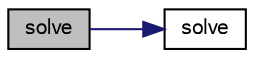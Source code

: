 digraph "solve"
{
  bgcolor="transparent";
  edge [fontname="FreeSans",fontsize="10",labelfontname="FreeSans",labelfontsize="10"];
  node [fontname="FreeSans",fontsize="10",shape=record];
  rankdir="LR";
  Node391 [label="solve",height=0.2,width=0.4,color="black", fillcolor="grey75", style="filled", fontcolor="black"];
  Node391 -> Node392 [color="midnightblue",fontsize="10",style="solid",fontname="FreeSans"];
  Node392 [label="solve",height=0.2,width=0.4,color="black",URL="$a25554.html#a940b54b858d50bc9de4620537dfe2a22",tooltip="Solve the ODE system as far as possible upto dxTry. "];
}
